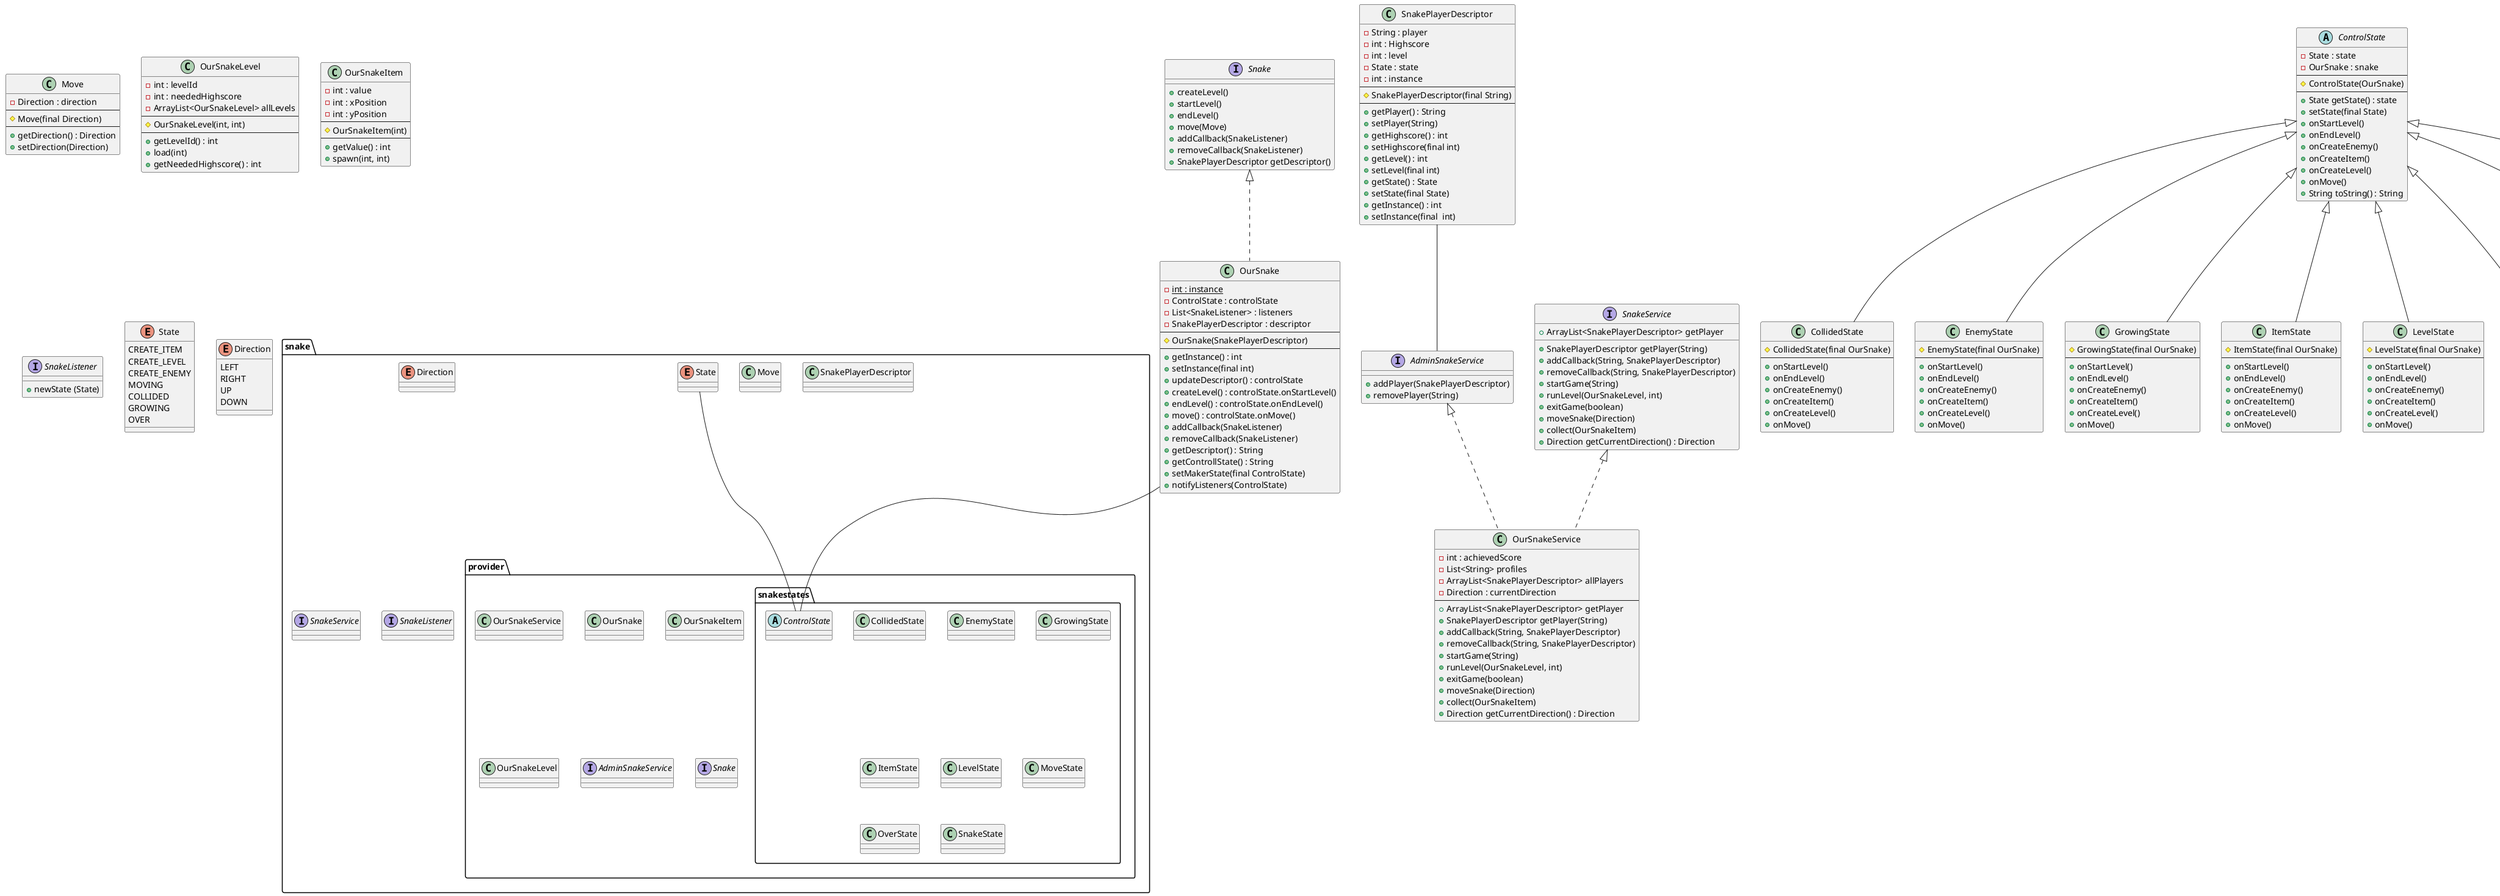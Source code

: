 @startuml

folder snake {
enum Direction
enum State
class Move
class SnakePlayerDescriptor
interface SnakeService
interface SnakeListener
folder provider {
class OurSnakeService
class OurSnake
class OurSnakeItem
class OurSnakeLevel
interface AdminSnakeService
interface Snake
folder snakestates {
abstract class ControlState
class CollidedState
class EnemyState
class GrowingState
class ItemState
class LevelState
class MoveState
class OverState
class SnakeState
  }
 }
}


class OurSnake implements Snake {
- {static} int : instance
- ControlState : controlState
- List<SnakeListener> : listeners
- SnakePlayerDescriptor : descriptor
--
# OurSnake(SnakePlayerDescriptor)
--
+ getInstance() : int
+ setInstance(final int)
+ updateDescriptor() : controlState
+ createLevel() : controlState.onStartLevel()
+ endLevel() : controlState.onEndLevel()
+ move() : controlState.onMove()
+ addCallback(SnakeListener)
+ removeCallback(SnakeListener)
+ getDescriptor() : String
+ getControllState() : String
+ setMakerState(final ControlState)
+ notifyListeners(ControlState)
 }

 class SnakePlayerDescriptor {
 - String : player
 - int : Highscore
 - int : level
 - State : state
 - int : instance
 --
 # SnakePlayerDescriptor(final String)
 --
 + getPlayer() : String
 + setPlayer(String)
 + getHighscore() : int
 + setHighscore(final int)
 + getLevel() : int
 + setLevel(final int)
 + getState() : State
 + setState(final State)
 + getInstance() : int
 + setInstance(final  int)
 }

 class Move {
 - Direction : direction
 --
 # Move(final Direction)
 --
 + getDirection() : Direction
 + setDirection(Direction)
 }

 class OurSnakeService implements SnakeService, AdminSnakeService {
- int : achievedScore
- List<String> profiles
- ArrayList<SnakePlayerDescriptor> allPlayers
- Direction : currentDirection
--
 + ArrayList<SnakePlayerDescriptor> getPlayer
 + SnakePlayerDescriptor getPlayer(String)
 + addCallback(String, SnakePlayerDescriptor)
 + removeCallback(String, SnakePlayerDescriptor)
 + startGame(String)
 + runLevel(OurSnakeLevel, int)
 + exitGame(boolean)
 + moveSnake(Direction)
 + collect(OurSnakeItem)
 + Direction getCurrentDirection() : Direction
 }

 class OurSnakeLevel {
 - int : levelId
 - int : neededHighscore
 - ArrayList<OurSnakeLevel> allLevels
 --
 # OurSnakeLevel(int, int)
 --
 + getLevelId() : int
 + load(int)
 + getNeededHighscore() : int
 }

 class OurSnakeItem {
 - int : value
 - int : xPosition
 - int : yPosition
 --
 # OurSnakeItem(int)
 --
 + getValue() : int
 + spawn(int, int)
 }
State -- ControlState
OurSnake -- ControlState
 abstract class ControlState {
 - State : state
 - OurSnake : snake
 --
 # ControlState(OurSnake)
 --
 + State getState() : state
 + setState(final State)
 + onStartLevel()
 + onEndLevel()
 + onCreateEnemy()
 + onCreateItem()
 + onCreateLevel()
 + onMove()
 + String toString() : String
 }

 class CollidedState extends ControlState {
 # CollidedState(final OurSnake)
 --
  + onStartLevel()
  + onEndLevel()
  + onCreateEnemy()
  + onCreateItem()
  + onCreateLevel()
  + onMove()
 }

  class EnemyState extends ControlState {
  # EnemyState(final OurSnake)
  --
   + onStartLevel()
   + onEndLevel()
   + onCreateEnemy()
   + onCreateItem()
   + onCreateLevel()
   + onMove()
  }

   class GrowingState extends ControlState {
   # GrowingState(final OurSnake)
   --
    + onStartLevel()
    + onEndLevel()
    + onCreateEnemy()
    + onCreateItem()
    + onCreateLevel()
    + onMove()
   }

    class ItemState extends ControlState {
    # ItemState(final OurSnake)
    --
     + onStartLevel()
     + onEndLevel()
     + onCreateEnemy()
     + onCreateItem()
     + onCreateLevel()
     + onMove()
    }

     class LevelState extends ControlState {
     # LevelState(final OurSnake)
     --
      + onStartLevel()
      + onEndLevel()
      + onCreateEnemy()
      + onCreateItem()
      + onCreateLevel()
      + onMove()
     }

      class MoveState extends ControlState {
      # MoveState(final OurSnake)
      --
       + onStartLevel()
       + onEndLevel()
       + onCreateEnemy()
       + onCreateItem()
       + onCreateLevel()
       + onMove()
      }

       class OverState extends ControlState {
       # OverState(final OurSnake)
       --
        + onStartLevel()
        + onEndLevel()
        + onCreateEnemy()
        + onCreateItem()
        + onCreateLevel()
        + onMove()
       }

        class SnakeState extends ControlState {
        # SnakeState(final OurSnake)
        --
         + onStartLevel()
         + onEndLevel()
         + onCreateEnemy()
         + onCreateItem()
         + onCreateLevel()
         + onMove()
        }

 interface SnakeListener {
 + newState (State)
 }

 interface SnakeService {
 + ArrayList<SnakePlayerDescriptor> getPlayer
 + SnakePlayerDescriptor getPlayer(String)
 + addCallback(String, SnakePlayerDescriptor)
 + removeCallback(String, SnakePlayerDescriptor)
 + startGame(String)
 + runLevel(OurSnakeLevel, int)
 + exitGame(boolean)
 + moveSnake(Direction)
 + collect(OurSnakeItem)
 + Direction getCurrentDirection() : Direction
 }

SnakePlayerDescriptor -- AdminSnakeService
 interface AdminSnakeService {
 + addPlayer(SnakePlayerDescriptor)
 + removePlayer(String)
 }

 interface Snake {
 + createLevel()
 + startLevel()
 + endLevel()
 + move(Move)
 + addCallback(SnakeListener)
 + removeCallback(SnakeListener)
 + SnakePlayerDescriptor getDescriptor()
 }

 enum State {
 CREATE_ITEM
 CREATE_LEVEL
 CREATE_ENEMY
 MOVING
 COLLIDED
 GROWING
 OVER
 }

 enum Direction {
 LEFT
 RIGHT
 UP
 DOWN
 }
@enduml
